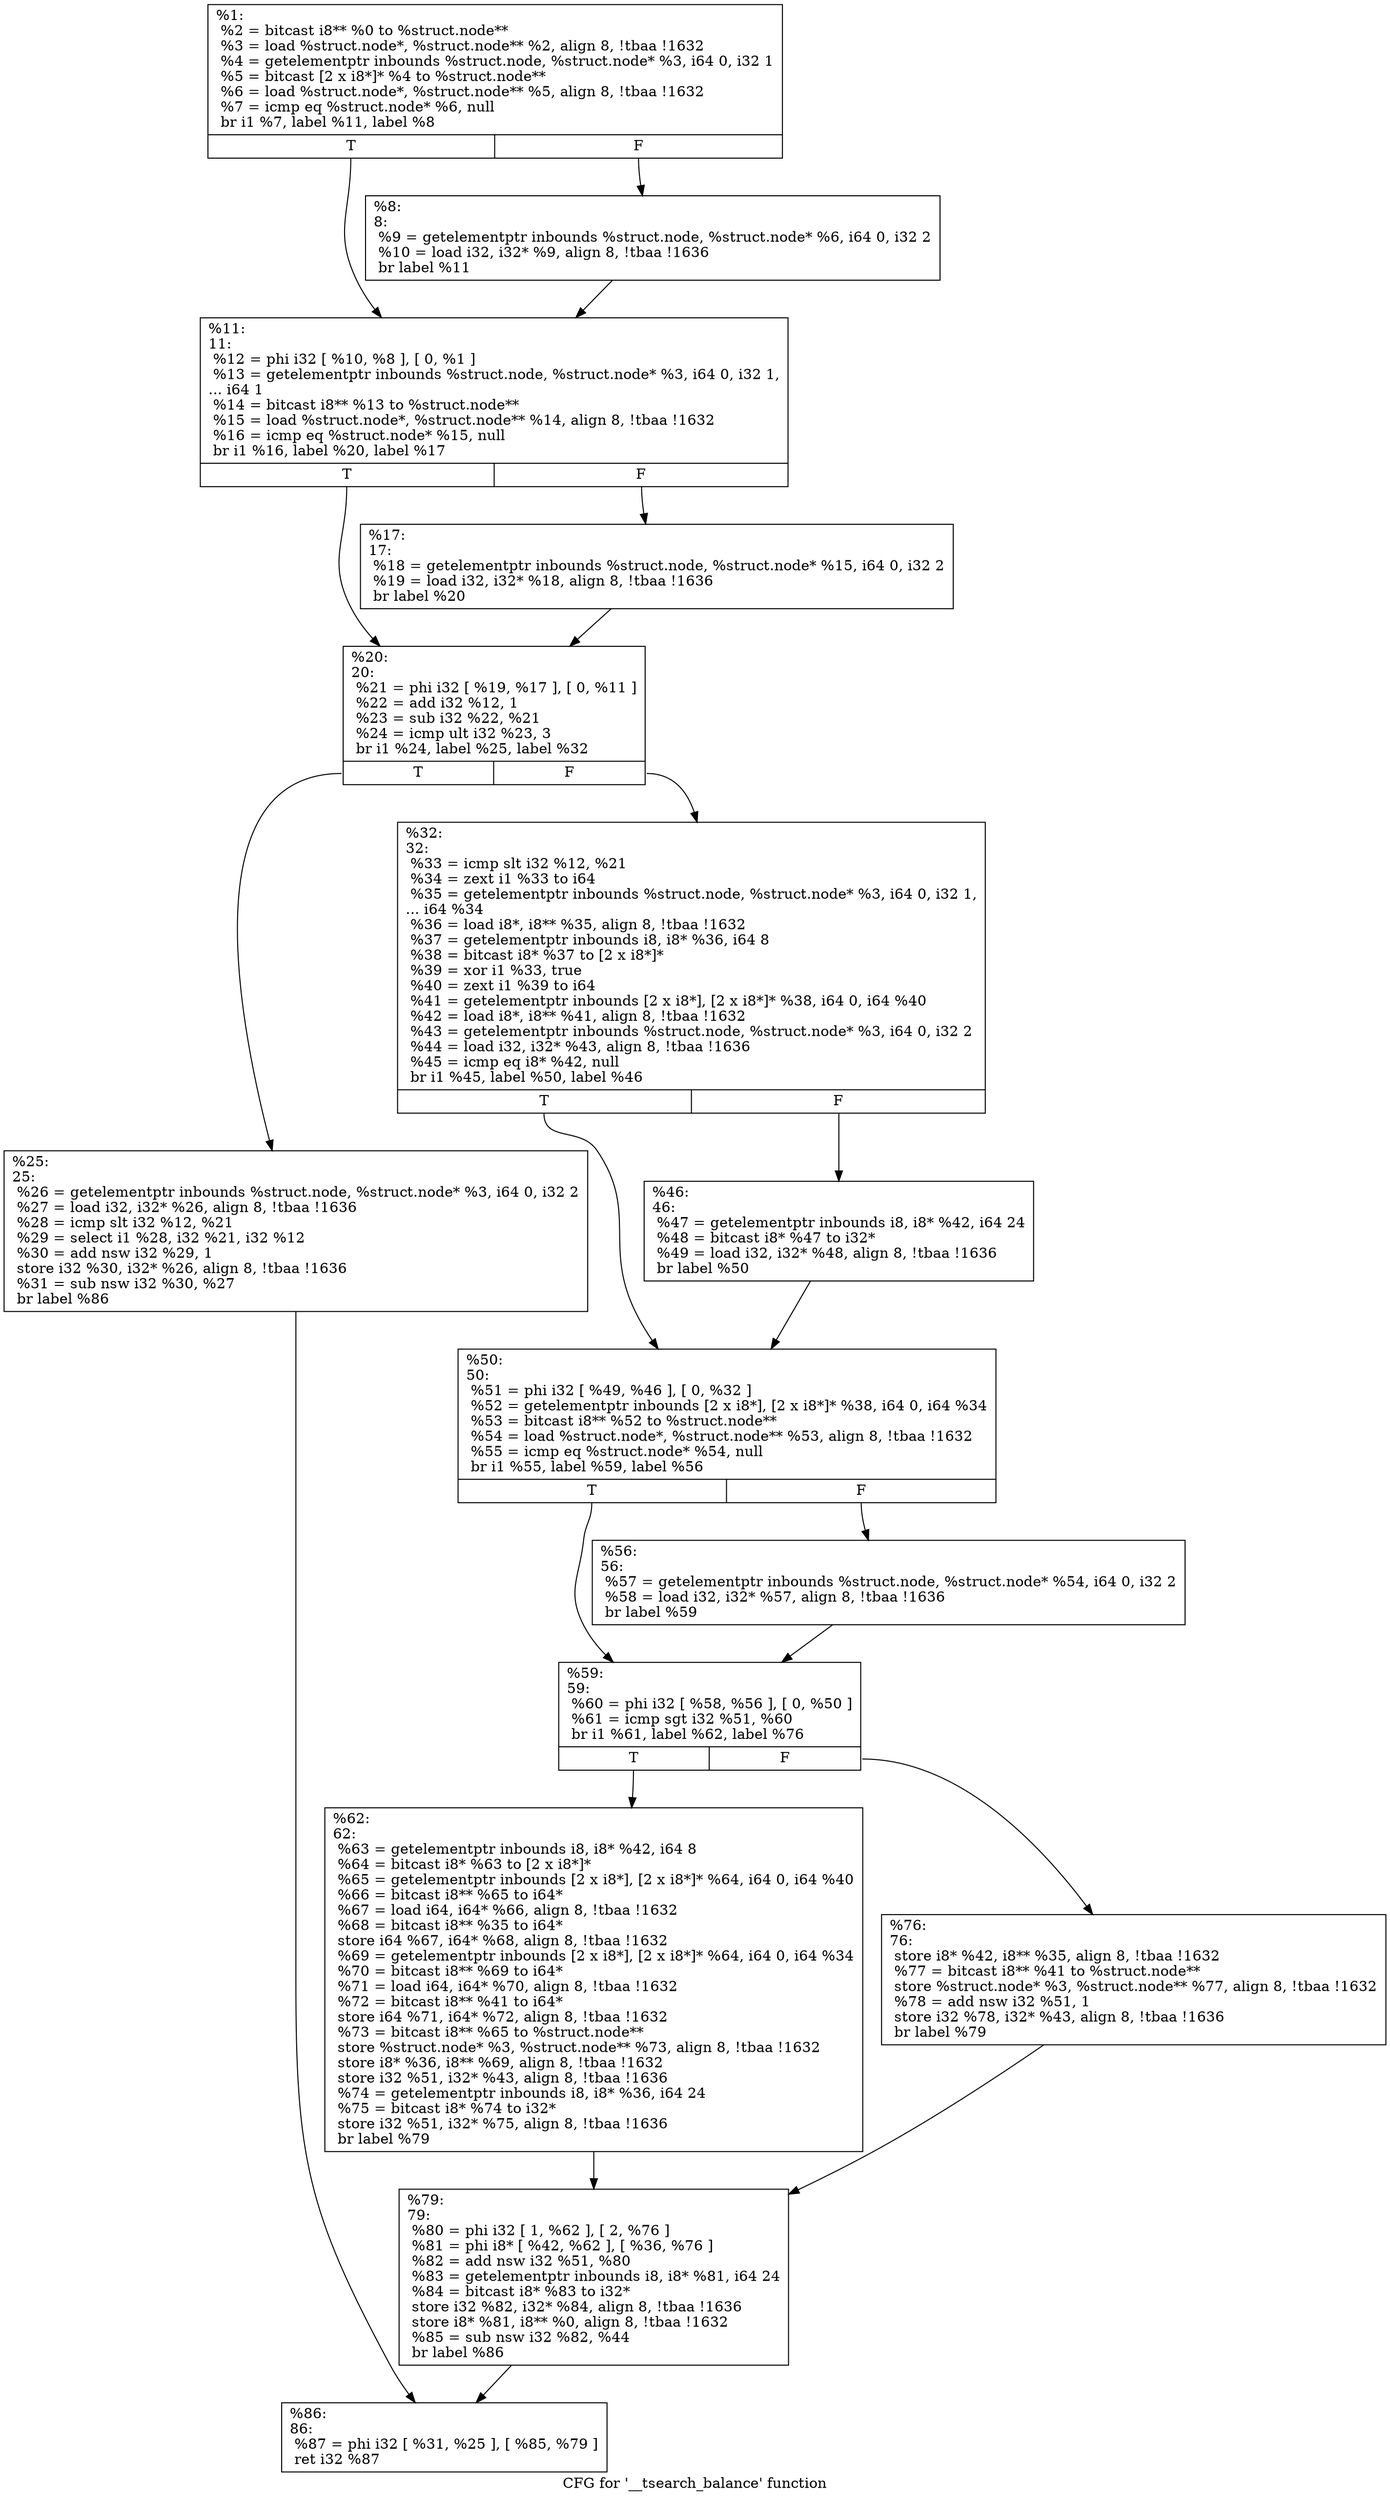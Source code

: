 digraph "CFG for '__tsearch_balance' function" {
	label="CFG for '__tsearch_balance' function";

	Node0x1b66b70 [shape=record,label="{%1:\l  %2 = bitcast i8** %0 to %struct.node**\l  %3 = load %struct.node*, %struct.node** %2, align 8, !tbaa !1632\l  %4 = getelementptr inbounds %struct.node, %struct.node* %3, i64 0, i32 1\l  %5 = bitcast [2 x i8*]* %4 to %struct.node**\l  %6 = load %struct.node*, %struct.node** %5, align 8, !tbaa !1632\l  %7 = icmp eq %struct.node* %6, null\l  br i1 %7, label %11, label %8\l|{<s0>T|<s1>F}}"];
	Node0x1b66b70:s0 -> Node0x1b66eb0;
	Node0x1b66b70:s1 -> Node0x1b66bc0;
	Node0x1b66bc0 [shape=record,label="{%8:\l8:                                                \l  %9 = getelementptr inbounds %struct.node, %struct.node* %6, i64 0, i32 2\l  %10 = load i32, i32* %9, align 8, !tbaa !1636\l  br label %11\l}"];
	Node0x1b66bc0 -> Node0x1b66eb0;
	Node0x1b66eb0 [shape=record,label="{%11:\l11:                                               \l  %12 = phi i32 [ %10, %8 ], [ 0, %1 ]\l  %13 = getelementptr inbounds %struct.node, %struct.node* %3, i64 0, i32 1,\l... i64 1\l  %14 = bitcast i8** %13 to %struct.node**\l  %15 = load %struct.node*, %struct.node** %14, align 8, !tbaa !1632\l  %16 = icmp eq %struct.node* %15, null\l  br i1 %16, label %20, label %17\l|{<s0>T|<s1>F}}"];
	Node0x1b66eb0:s0 -> Node0x1b66f50;
	Node0x1b66eb0:s1 -> Node0x1b66f00;
	Node0x1b66f00 [shape=record,label="{%17:\l17:                                               \l  %18 = getelementptr inbounds %struct.node, %struct.node* %15, i64 0, i32 2\l  %19 = load i32, i32* %18, align 8, !tbaa !1636\l  br label %20\l}"];
	Node0x1b66f00 -> Node0x1b66f50;
	Node0x1b66f50 [shape=record,label="{%20:\l20:                                               \l  %21 = phi i32 [ %19, %17 ], [ 0, %11 ]\l  %22 = add i32 %12, 1\l  %23 = sub i32 %22, %21\l  %24 = icmp ult i32 %23, 3\l  br i1 %24, label %25, label %32\l|{<s0>T|<s1>F}}"];
	Node0x1b66f50:s0 -> Node0x1b66fa0;
	Node0x1b66f50:s1 -> Node0x1b66ff0;
	Node0x1b66fa0 [shape=record,label="{%25:\l25:                                               \l  %26 = getelementptr inbounds %struct.node, %struct.node* %3, i64 0, i32 2\l  %27 = load i32, i32* %26, align 8, !tbaa !1636\l  %28 = icmp slt i32 %12, %21\l  %29 = select i1 %28, i32 %21, i32 %12\l  %30 = add nsw i32 %29, 1\l  store i32 %30, i32* %26, align 8, !tbaa !1636\l  %31 = sub nsw i32 %30, %27\l  br label %86\l}"];
	Node0x1b66fa0 -> Node0x1b67270;
	Node0x1b66ff0 [shape=record,label="{%32:\l32:                                               \l  %33 = icmp slt i32 %12, %21\l  %34 = zext i1 %33 to i64\l  %35 = getelementptr inbounds %struct.node, %struct.node* %3, i64 0, i32 1,\l... i64 %34\l  %36 = load i8*, i8** %35, align 8, !tbaa !1632\l  %37 = getelementptr inbounds i8, i8* %36, i64 8\l  %38 = bitcast i8* %37 to [2 x i8*]*\l  %39 = xor i1 %33, true\l  %40 = zext i1 %39 to i64\l  %41 = getelementptr inbounds [2 x i8*], [2 x i8*]* %38, i64 0, i64 %40\l  %42 = load i8*, i8** %41, align 8, !tbaa !1632\l  %43 = getelementptr inbounds %struct.node, %struct.node* %3, i64 0, i32 2\l  %44 = load i32, i32* %43, align 8, !tbaa !1636\l  %45 = icmp eq i8* %42, null\l  br i1 %45, label %50, label %46\l|{<s0>T|<s1>F}}"];
	Node0x1b66ff0:s0 -> Node0x1b67090;
	Node0x1b66ff0:s1 -> Node0x1b67040;
	Node0x1b67040 [shape=record,label="{%46:\l46:                                               \l  %47 = getelementptr inbounds i8, i8* %42, i64 24\l  %48 = bitcast i8* %47 to i32*\l  %49 = load i32, i32* %48, align 8, !tbaa !1636\l  br label %50\l}"];
	Node0x1b67040 -> Node0x1b67090;
	Node0x1b67090 [shape=record,label="{%50:\l50:                                               \l  %51 = phi i32 [ %49, %46 ], [ 0, %32 ]\l  %52 = getelementptr inbounds [2 x i8*], [2 x i8*]* %38, i64 0, i64 %34\l  %53 = bitcast i8** %52 to %struct.node**\l  %54 = load %struct.node*, %struct.node** %53, align 8, !tbaa !1632\l  %55 = icmp eq %struct.node* %54, null\l  br i1 %55, label %59, label %56\l|{<s0>T|<s1>F}}"];
	Node0x1b67090:s0 -> Node0x1b67130;
	Node0x1b67090:s1 -> Node0x1b670e0;
	Node0x1b670e0 [shape=record,label="{%56:\l56:                                               \l  %57 = getelementptr inbounds %struct.node, %struct.node* %54, i64 0, i32 2\l  %58 = load i32, i32* %57, align 8, !tbaa !1636\l  br label %59\l}"];
	Node0x1b670e0 -> Node0x1b67130;
	Node0x1b67130 [shape=record,label="{%59:\l59:                                               \l  %60 = phi i32 [ %58, %56 ], [ 0, %50 ]\l  %61 = icmp sgt i32 %51, %60\l  br i1 %61, label %62, label %76\l|{<s0>T|<s1>F}}"];
	Node0x1b67130:s0 -> Node0x1b67180;
	Node0x1b67130:s1 -> Node0x1b671d0;
	Node0x1b67180 [shape=record,label="{%62:\l62:                                               \l  %63 = getelementptr inbounds i8, i8* %42, i64 8\l  %64 = bitcast i8* %63 to [2 x i8*]*\l  %65 = getelementptr inbounds [2 x i8*], [2 x i8*]* %64, i64 0, i64 %40\l  %66 = bitcast i8** %65 to i64*\l  %67 = load i64, i64* %66, align 8, !tbaa !1632\l  %68 = bitcast i8** %35 to i64*\l  store i64 %67, i64* %68, align 8, !tbaa !1632\l  %69 = getelementptr inbounds [2 x i8*], [2 x i8*]* %64, i64 0, i64 %34\l  %70 = bitcast i8** %69 to i64*\l  %71 = load i64, i64* %70, align 8, !tbaa !1632\l  %72 = bitcast i8** %41 to i64*\l  store i64 %71, i64* %72, align 8, !tbaa !1632\l  %73 = bitcast i8** %65 to %struct.node**\l  store %struct.node* %3, %struct.node** %73, align 8, !tbaa !1632\l  store i8* %36, i8** %69, align 8, !tbaa !1632\l  store i32 %51, i32* %43, align 8, !tbaa !1636\l  %74 = getelementptr inbounds i8, i8* %36, i64 24\l  %75 = bitcast i8* %74 to i32*\l  store i32 %51, i32* %75, align 8, !tbaa !1636\l  br label %79\l}"];
	Node0x1b67180 -> Node0x1b67220;
	Node0x1b671d0 [shape=record,label="{%76:\l76:                                               \l  store i8* %42, i8** %35, align 8, !tbaa !1632\l  %77 = bitcast i8** %41 to %struct.node**\l  store %struct.node* %3, %struct.node** %77, align 8, !tbaa !1632\l  %78 = add nsw i32 %51, 1\l  store i32 %78, i32* %43, align 8, !tbaa !1636\l  br label %79\l}"];
	Node0x1b671d0 -> Node0x1b67220;
	Node0x1b67220 [shape=record,label="{%79:\l79:                                               \l  %80 = phi i32 [ 1, %62 ], [ 2, %76 ]\l  %81 = phi i8* [ %42, %62 ], [ %36, %76 ]\l  %82 = add nsw i32 %51, %80\l  %83 = getelementptr inbounds i8, i8* %81, i64 24\l  %84 = bitcast i8* %83 to i32*\l  store i32 %82, i32* %84, align 8, !tbaa !1636\l  store i8* %81, i8** %0, align 8, !tbaa !1632\l  %85 = sub nsw i32 %82, %44\l  br label %86\l}"];
	Node0x1b67220 -> Node0x1b67270;
	Node0x1b67270 [shape=record,label="{%86:\l86:                                               \l  %87 = phi i32 [ %31, %25 ], [ %85, %79 ]\l  ret i32 %87\l}"];
}
